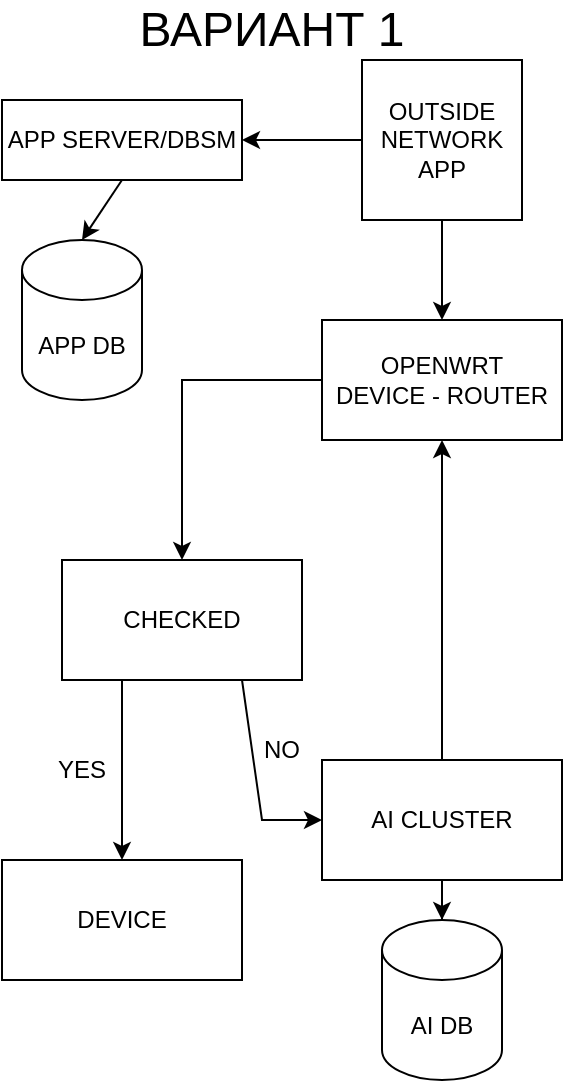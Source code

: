 <mxfile version="27.0.6">
  <diagram name="Page-1" id="aX_mvpipbXlyV8jRKNnO">
    <mxGraphModel dx="1665" dy="767" grid="1" gridSize="10" guides="1" tooltips="1" connect="1" arrows="1" fold="1" page="1" pageScale="1" pageWidth="850" pageHeight="1100" math="0" shadow="0">
      <root>
        <mxCell id="0" />
        <mxCell id="1" parent="0" />
        <mxCell id="obU-7nyiHeIzabxEXT5a-6" value="" style="edgeStyle=orthogonalEdgeStyle;rounded=0;orthogonalLoop=1;jettySize=auto;html=1;" edge="1" parent="1" source="obU-7nyiHeIzabxEXT5a-1" target="obU-7nyiHeIzabxEXT5a-5">
          <mxGeometry relative="1" as="geometry" />
        </mxCell>
        <mxCell id="obU-7nyiHeIzabxEXT5a-1" value="OPENWRT&lt;br&gt;DEVICE - ROUTER" style="rounded=0;whiteSpace=wrap;html=1;" vertex="1" parent="1">
          <mxGeometry x="390" y="240" width="120" height="60" as="geometry" />
        </mxCell>
        <mxCell id="obU-7nyiHeIzabxEXT5a-17" value="" style="edgeStyle=orthogonalEdgeStyle;rounded=0;orthogonalLoop=1;jettySize=auto;html=1;" edge="1" parent="1" source="obU-7nyiHeIzabxEXT5a-2" target="obU-7nyiHeIzabxEXT5a-16">
          <mxGeometry relative="1" as="geometry" />
        </mxCell>
        <mxCell id="obU-7nyiHeIzabxEXT5a-2" value="AI CLUSTER" style="rounded=0;whiteSpace=wrap;html=1;" vertex="1" parent="1">
          <mxGeometry x="390" y="460" width="120" height="60" as="geometry" />
        </mxCell>
        <mxCell id="obU-7nyiHeIzabxEXT5a-4" value="" style="endArrow=classic;html=1;rounded=0;exitX=0.5;exitY=0;exitDx=0;exitDy=0;entryX=0.5;entryY=1;entryDx=0;entryDy=0;" edge="1" parent="1" source="obU-7nyiHeIzabxEXT5a-2" target="obU-7nyiHeIzabxEXT5a-1">
          <mxGeometry width="50" height="50" relative="1" as="geometry">
            <mxPoint x="560" y="640" as="sourcePoint" />
            <mxPoint x="600" y="530" as="targetPoint" />
            <Array as="points">
              <mxPoint x="450" y="340" />
            </Array>
          </mxGeometry>
        </mxCell>
        <mxCell id="obU-7nyiHeIzabxEXT5a-5" value="CHECKED" style="whiteSpace=wrap;html=1;rounded=0;" vertex="1" parent="1">
          <mxGeometry x="260" y="360" width="120" height="60" as="geometry" />
        </mxCell>
        <mxCell id="obU-7nyiHeIzabxEXT5a-8" value="" style="endArrow=classic;html=1;rounded=0;exitX=0.25;exitY=1;exitDx=0;exitDy=0;entryX=0.5;entryY=0;entryDx=0;entryDy=0;" edge="1" parent="1" source="obU-7nyiHeIzabxEXT5a-5" target="obU-7nyiHeIzabxEXT5a-10">
          <mxGeometry width="50" height="50" relative="1" as="geometry">
            <mxPoint x="400" y="430" as="sourcePoint" />
            <mxPoint x="220" y="480" as="targetPoint" />
          </mxGeometry>
        </mxCell>
        <mxCell id="obU-7nyiHeIzabxEXT5a-9" value="" style="endArrow=classic;html=1;rounded=0;exitX=0.75;exitY=1;exitDx=0;exitDy=0;entryX=0;entryY=0.5;entryDx=0;entryDy=0;" edge="1" parent="1" source="obU-7nyiHeIzabxEXT5a-5" target="obU-7nyiHeIzabxEXT5a-2">
          <mxGeometry width="50" height="50" relative="1" as="geometry">
            <mxPoint x="400" y="430" as="sourcePoint" />
            <mxPoint x="450" y="380" as="targetPoint" />
            <Array as="points">
              <mxPoint x="360" y="490" />
            </Array>
          </mxGeometry>
        </mxCell>
        <mxCell id="obU-7nyiHeIzabxEXT5a-10" value="DEVICE" style="rounded=0;whiteSpace=wrap;html=1;" vertex="1" parent="1">
          <mxGeometry x="230" y="510" width="120" height="60" as="geometry" />
        </mxCell>
        <mxCell id="obU-7nyiHeIzabxEXT5a-12" value="" style="edgeStyle=orthogonalEdgeStyle;rounded=0;orthogonalLoop=1;jettySize=auto;html=1;" edge="1" parent="1" source="obU-7nyiHeIzabxEXT5a-11" target="obU-7nyiHeIzabxEXT5a-1">
          <mxGeometry relative="1" as="geometry" />
        </mxCell>
        <mxCell id="obU-7nyiHeIzabxEXT5a-19" value="" style="edgeStyle=orthogonalEdgeStyle;rounded=0;orthogonalLoop=1;jettySize=auto;html=1;entryX=1;entryY=0.5;entryDx=0;entryDy=0;" edge="1" parent="1" source="obU-7nyiHeIzabxEXT5a-11" target="obU-7nyiHeIzabxEXT5a-21">
          <mxGeometry relative="1" as="geometry" />
        </mxCell>
        <mxCell id="obU-7nyiHeIzabxEXT5a-11" value="OUTSIDE&lt;br&gt;NETWORK&lt;br&gt;APP" style="whiteSpace=wrap;html=1;aspect=fixed;" vertex="1" parent="1">
          <mxGeometry x="410" y="110" width="80" height="80" as="geometry" />
        </mxCell>
        <mxCell id="obU-7nyiHeIzabxEXT5a-13" value="YES" style="text;strokeColor=none;align=center;fillColor=none;html=1;verticalAlign=middle;whiteSpace=wrap;rounded=0;" vertex="1" parent="1">
          <mxGeometry x="240" y="450" width="60" height="30" as="geometry" />
        </mxCell>
        <mxCell id="obU-7nyiHeIzabxEXT5a-15" value="NO" style="text;strokeColor=none;align=center;fillColor=none;html=1;verticalAlign=middle;whiteSpace=wrap;rounded=0;" vertex="1" parent="1">
          <mxGeometry x="340" y="440" width="60" height="30" as="geometry" />
        </mxCell>
        <mxCell id="obU-7nyiHeIzabxEXT5a-16" value="AI DB" style="shape=cylinder3;whiteSpace=wrap;html=1;boundedLbl=1;backgroundOutline=1;size=15;" vertex="1" parent="1">
          <mxGeometry x="420" y="540" width="60" height="80" as="geometry" />
        </mxCell>
        <mxCell id="obU-7nyiHeIzabxEXT5a-18" value="APP DB" style="shape=cylinder3;whiteSpace=wrap;html=1;boundedLbl=1;backgroundOutline=1;size=15;" vertex="1" parent="1">
          <mxGeometry x="240" y="200" width="60" height="80" as="geometry" />
        </mxCell>
        <mxCell id="obU-7nyiHeIzabxEXT5a-20" value="&lt;font style=&quot;font-size: 24px;&quot;&gt;ВАРИАНТ 1&lt;/font&gt;" style="text;strokeColor=none;align=center;fillColor=none;html=1;verticalAlign=middle;whiteSpace=wrap;rounded=0;" vertex="1" parent="1">
          <mxGeometry x="280" y="80" width="170" height="30" as="geometry" />
        </mxCell>
        <mxCell id="obU-7nyiHeIzabxEXT5a-21" value="APP SERVER/DBSM" style="rounded=0;whiteSpace=wrap;html=1;" vertex="1" parent="1">
          <mxGeometry x="230" y="130" width="120" height="40" as="geometry" />
        </mxCell>
        <mxCell id="obU-7nyiHeIzabxEXT5a-22" value="" style="endArrow=classic;html=1;rounded=0;exitX=0.5;exitY=1;exitDx=0;exitDy=0;entryX=0.5;entryY=0;entryDx=0;entryDy=0;entryPerimeter=0;" edge="1" parent="1" source="obU-7nyiHeIzabxEXT5a-21" target="obU-7nyiHeIzabxEXT5a-18">
          <mxGeometry width="50" height="50" relative="1" as="geometry">
            <mxPoint x="400" y="400" as="sourcePoint" />
            <mxPoint x="450" y="350" as="targetPoint" />
          </mxGeometry>
        </mxCell>
      </root>
    </mxGraphModel>
  </diagram>
</mxfile>
